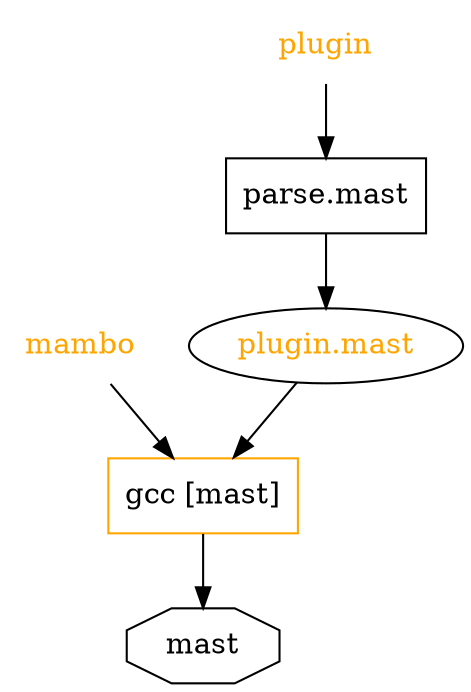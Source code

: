 strict digraph {
// Node definitions.
mambo [
fontcolor=orange
shape=plaintext
];
plugin [
shape=plaintext
fontcolor=orange
];
"parse.mast" [shape=box];
"plugin.mast" [fontcolor=orange];
"gcc [mast]" [
shape=box
color=orange
];
mast [shape=octagon];

// Edge definitions.
mambo -> "gcc [mast]";
plugin -> "parse.mast";
"parse.mast" -> "plugin.mast";
"plugin.mast" -> "gcc [mast]";
"gcc [mast]" -> mast;
}
